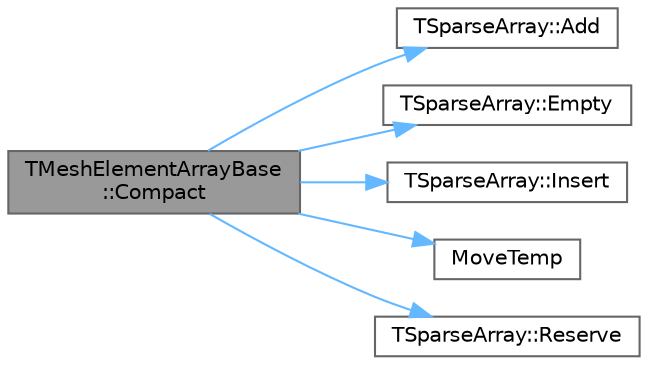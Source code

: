 digraph "TMeshElementArrayBase::Compact"
{
 // INTERACTIVE_SVG=YES
 // LATEX_PDF_SIZE
  bgcolor="transparent";
  edge [fontname=Helvetica,fontsize=10,labelfontname=Helvetica,labelfontsize=10];
  node [fontname=Helvetica,fontsize=10,shape=box,height=0.2,width=0.4];
  rankdir="LR";
  Node1 [id="Node000001",label="TMeshElementArrayBase\l::Compact",height=0.2,width=0.4,color="gray40", fillcolor="grey60", style="filled", fontcolor="black",tooltip="Compacts elements and returns a remapping table."];
  Node1 -> Node2 [id="edge1_Node000001_Node000002",color="steelblue1",style="solid",tooltip=" "];
  Node2 [id="Node000002",label="TSparseArray::Add",height=0.2,width=0.4,color="grey40", fillcolor="white", style="filled",URL="$d0/db8/classTSparseArray.html#a219a1be57ec2e7fdc242388f1fb9ae72",tooltip="Adds an element to the array."];
  Node1 -> Node3 [id="edge2_Node000001_Node000003",color="steelblue1",style="solid",tooltip=" "];
  Node3 [id="Node000003",label="TSparseArray::Empty",height=0.2,width=0.4,color="grey40", fillcolor="white", style="filled",URL="$d0/db8/classTSparseArray.html#ae25f869d1bd2679c4573cbd7cefdc810",tooltip="Removes all elements from the array, potentially leaving space allocated for an expected number of el..."];
  Node1 -> Node4 [id="edge3_Node000001_Node000004",color="steelblue1",style="solid",tooltip=" "];
  Node4 [id="Node000004",label="TSparseArray::Insert",height=0.2,width=0.4,color="grey40", fillcolor="white", style="filled",URL="$d0/db8/classTSparseArray.html#aec21c51dd6d717c72b06d76501088d29",tooltip="Inserts an element to the array."];
  Node1 -> Node5 [id="edge4_Node000001_Node000005",color="steelblue1",style="solid",tooltip=" "];
  Node5 [id="Node000005",label="MoveTemp",height=0.2,width=0.4,color="grey40", fillcolor="white", style="filled",URL="$d4/d24/UnrealTemplate_8h.html#ad5e6c049aeb9c9115fec514ba581dbb6",tooltip="MoveTemp will cast a reference to an rvalue reference."];
  Node1 -> Node6 [id="edge5_Node000001_Node000006",color="steelblue1",style="solid",tooltip=" "];
  Node6 [id="Node000006",label="TSparseArray::Reserve",height=0.2,width=0.4,color="grey40", fillcolor="white", style="filled",URL="$d0/db8/classTSparseArray.html#aa2c43747b269738ea1aef90cdd6c02f2",tooltip="Preallocates enough memory to contain the specified number of elements."];
}
